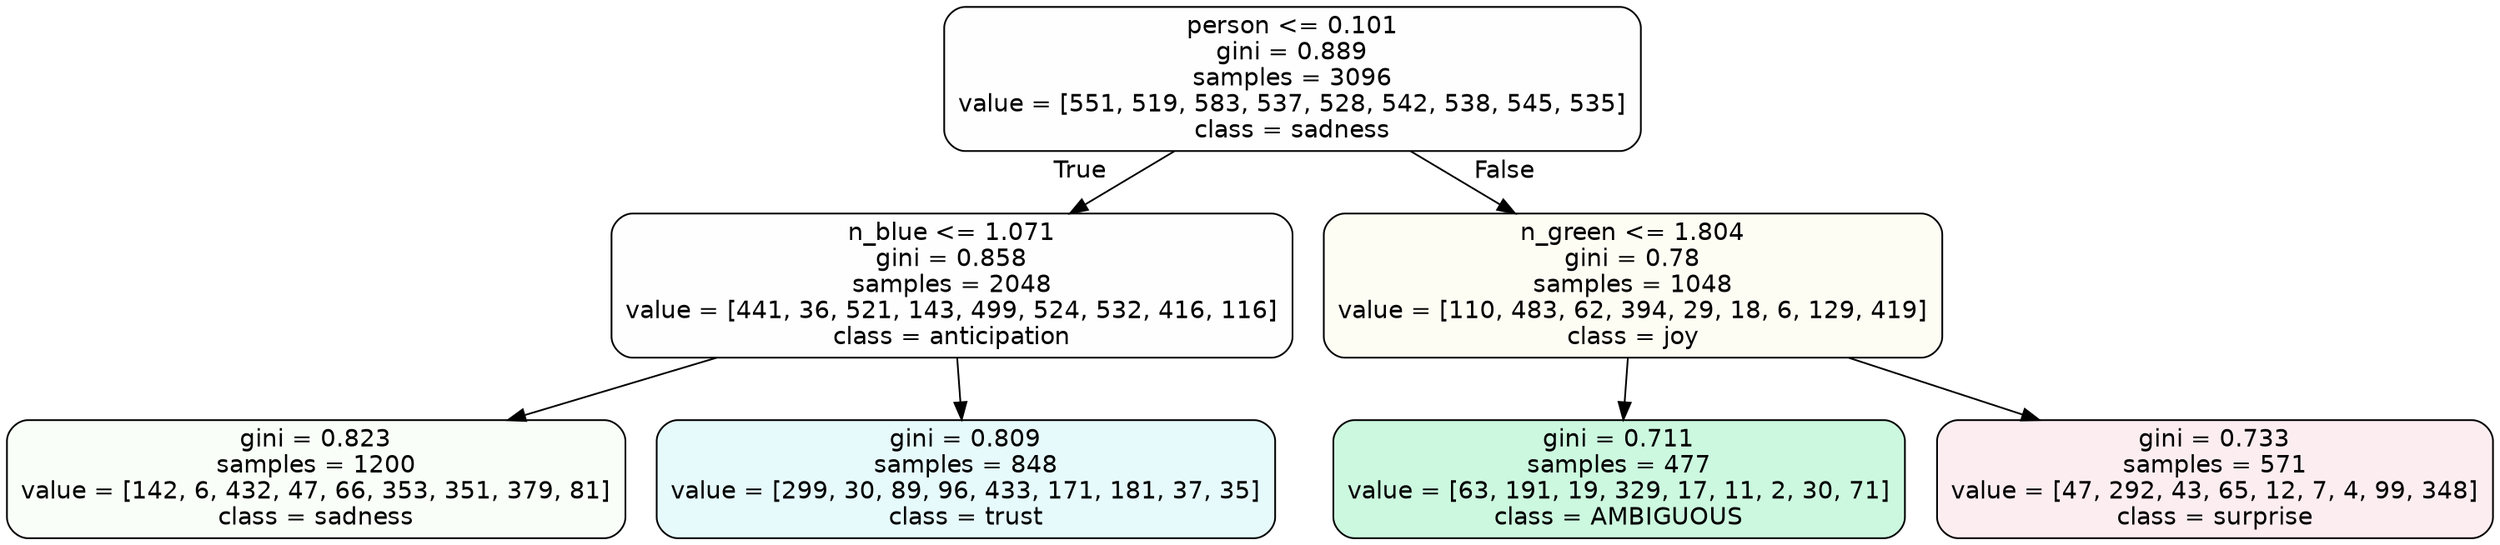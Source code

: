 digraph Tree {
node [shape=box, style="filled, rounded", color="black", fontname=helvetica] ;
edge [fontname=helvetica] ;
0 [label="person <= 0.101\ngini = 0.889\nsamples = 3096\nvalue = [551, 519, 583, 537, 528, 542, 538, 545, 535]\nclass = sadness", fillcolor="#64e53902"] ;
1 [label="n_blue <= 1.071\ngini = 0.858\nsamples = 2048\nvalue = [441, 36, 521, 143, 499, 524, 532, 416, 116]\nclass = anticipation", fillcolor="#8139e501"] ;
0 -> 1 [labeldistance=2.5, labelangle=45, headlabel="True"] ;
2 [label="gini = 0.823\nsamples = 1200\nvalue = [142, 6, 432, 47, 66, 353, 351, 379, 81]\nclass = sadness", fillcolor="#64e53909"] ;
1 -> 2 ;
3 [label="gini = 0.809\nsamples = 848\nvalue = [299, 30, 89, 96, 433, 171, 181, 37, 35]\nclass = trust", fillcolor="#39d7e520"] ;
1 -> 3 ;
4 [label="n_green <= 1.804\ngini = 0.78\nsamples = 1048\nvalue = [110, 483, 62, 394, 29, 18, 6, 129, 419]\nclass = joy", fillcolor="#d7e5390d"] ;
0 -> 4 [labeldistance=2.5, labelangle=-45, headlabel="False"] ;
5 [label="gini = 0.711\nsamples = 477\nvalue = [63, 191, 19, 329, 17, 11, 2, 30, 71]\nclass = AMBIGUOUS", fillcolor="#39e58141"] ;
4 -> 5 ;
6 [label="gini = 0.733\nsamples = 571\nvalue = [47, 292, 43, 65, 12, 7, 4, 99, 348]\nclass = surprise", fillcolor="#e5396417"] ;
4 -> 6 ;
}